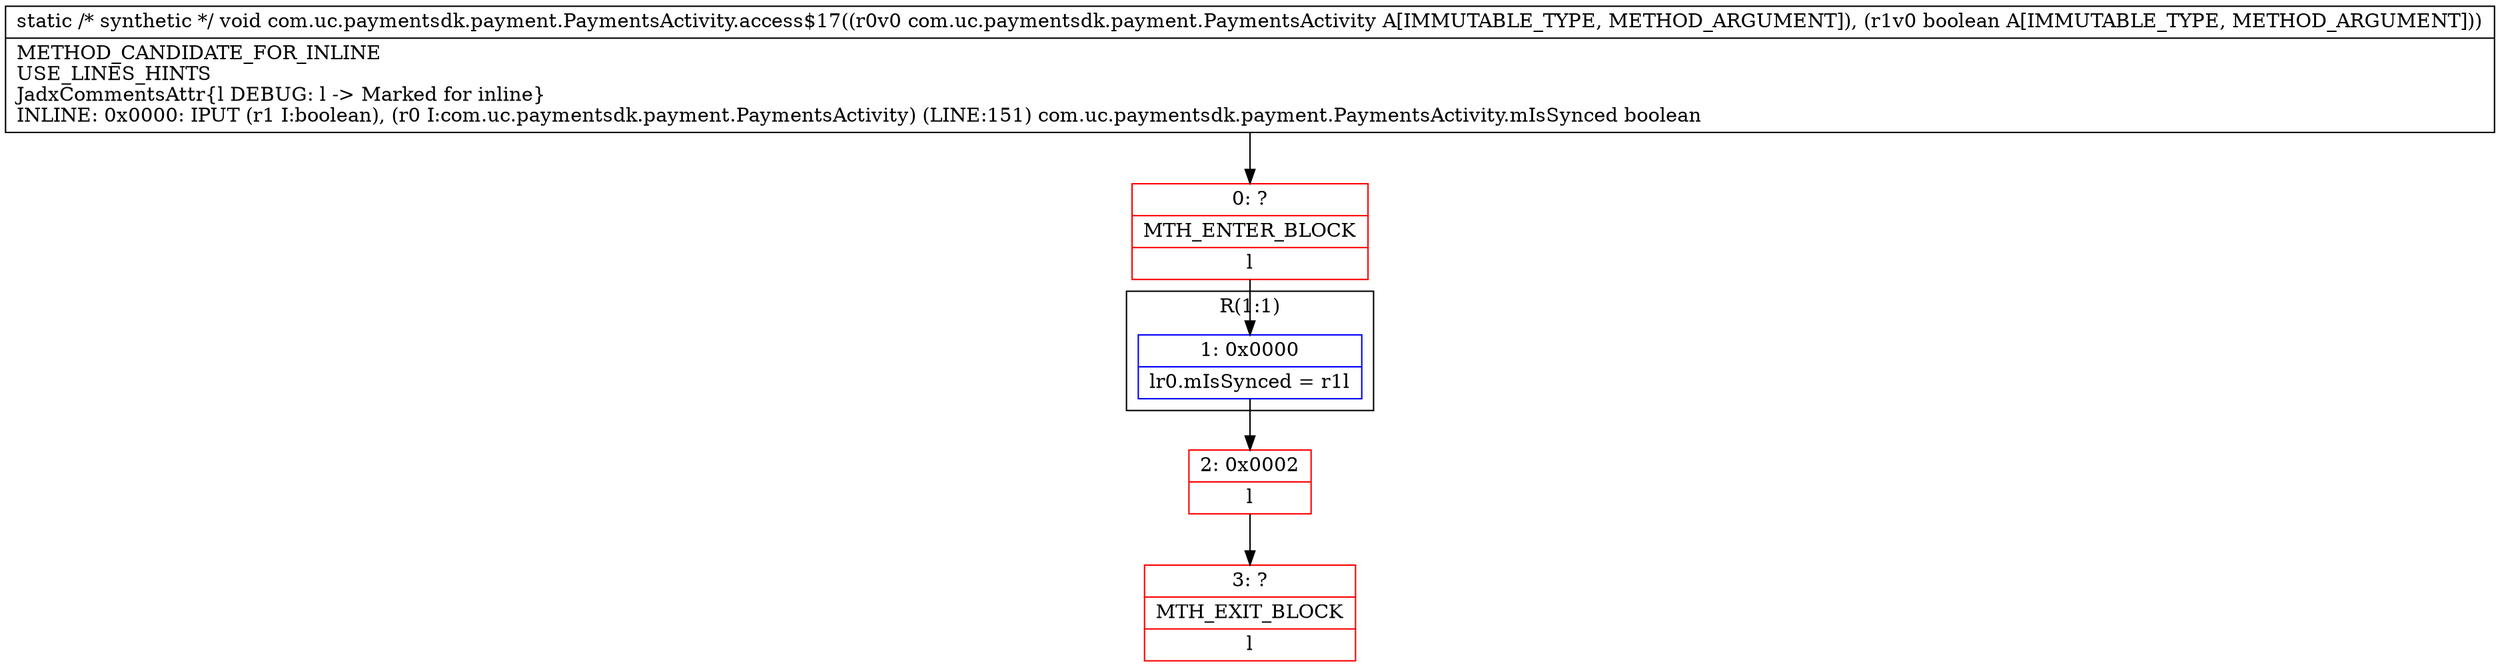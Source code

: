 digraph "CFG forcom.uc.paymentsdk.payment.PaymentsActivity.access$17(Lcom\/uc\/paymentsdk\/payment\/PaymentsActivity;Z)V" {
subgraph cluster_Region_1432388368 {
label = "R(1:1)";
node [shape=record,color=blue];
Node_1 [shape=record,label="{1\:\ 0x0000|lr0.mIsSynced = r1l}"];
}
Node_0 [shape=record,color=red,label="{0\:\ ?|MTH_ENTER_BLOCK\l|l}"];
Node_2 [shape=record,color=red,label="{2\:\ 0x0002|l}"];
Node_3 [shape=record,color=red,label="{3\:\ ?|MTH_EXIT_BLOCK\l|l}"];
MethodNode[shape=record,label="{static \/* synthetic *\/ void com.uc.paymentsdk.payment.PaymentsActivity.access$17((r0v0 com.uc.paymentsdk.payment.PaymentsActivity A[IMMUTABLE_TYPE, METHOD_ARGUMENT]), (r1v0 boolean A[IMMUTABLE_TYPE, METHOD_ARGUMENT]))  | METHOD_CANDIDATE_FOR_INLINE\lUSE_LINES_HINTS\lJadxCommentsAttr\{l DEBUG: l \-\> Marked for inline\}\lINLINE: 0x0000: IPUT (r1 I:boolean), (r0 I:com.uc.paymentsdk.payment.PaymentsActivity) (LINE:151) com.uc.paymentsdk.payment.PaymentsActivity.mIsSynced boolean\l}"];
MethodNode -> Node_0;
Node_1 -> Node_2;
Node_0 -> Node_1;
Node_2 -> Node_3;
}

